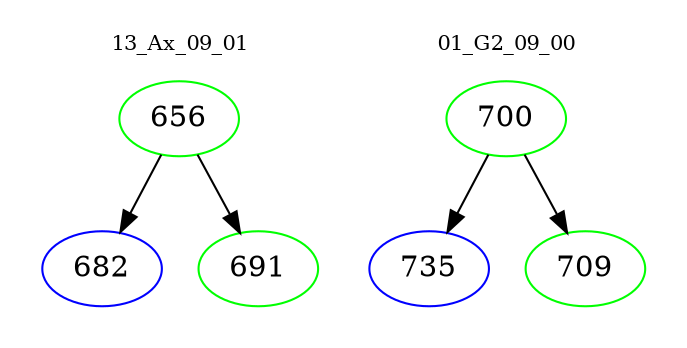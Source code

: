 digraph{
subgraph cluster_0 {
color = white
label = "13_Ax_09_01";
fontsize=10;
T0_656 [label="656", color="green"]
T0_656 -> T0_682 [color="black"]
T0_682 [label="682", color="blue"]
T0_656 -> T0_691 [color="black"]
T0_691 [label="691", color="green"]
}
subgraph cluster_1 {
color = white
label = "01_G2_09_00";
fontsize=10;
T1_700 [label="700", color="green"]
T1_700 -> T1_735 [color="black"]
T1_735 [label="735", color="blue"]
T1_700 -> T1_709 [color="black"]
T1_709 [label="709", color="green"]
}
}
